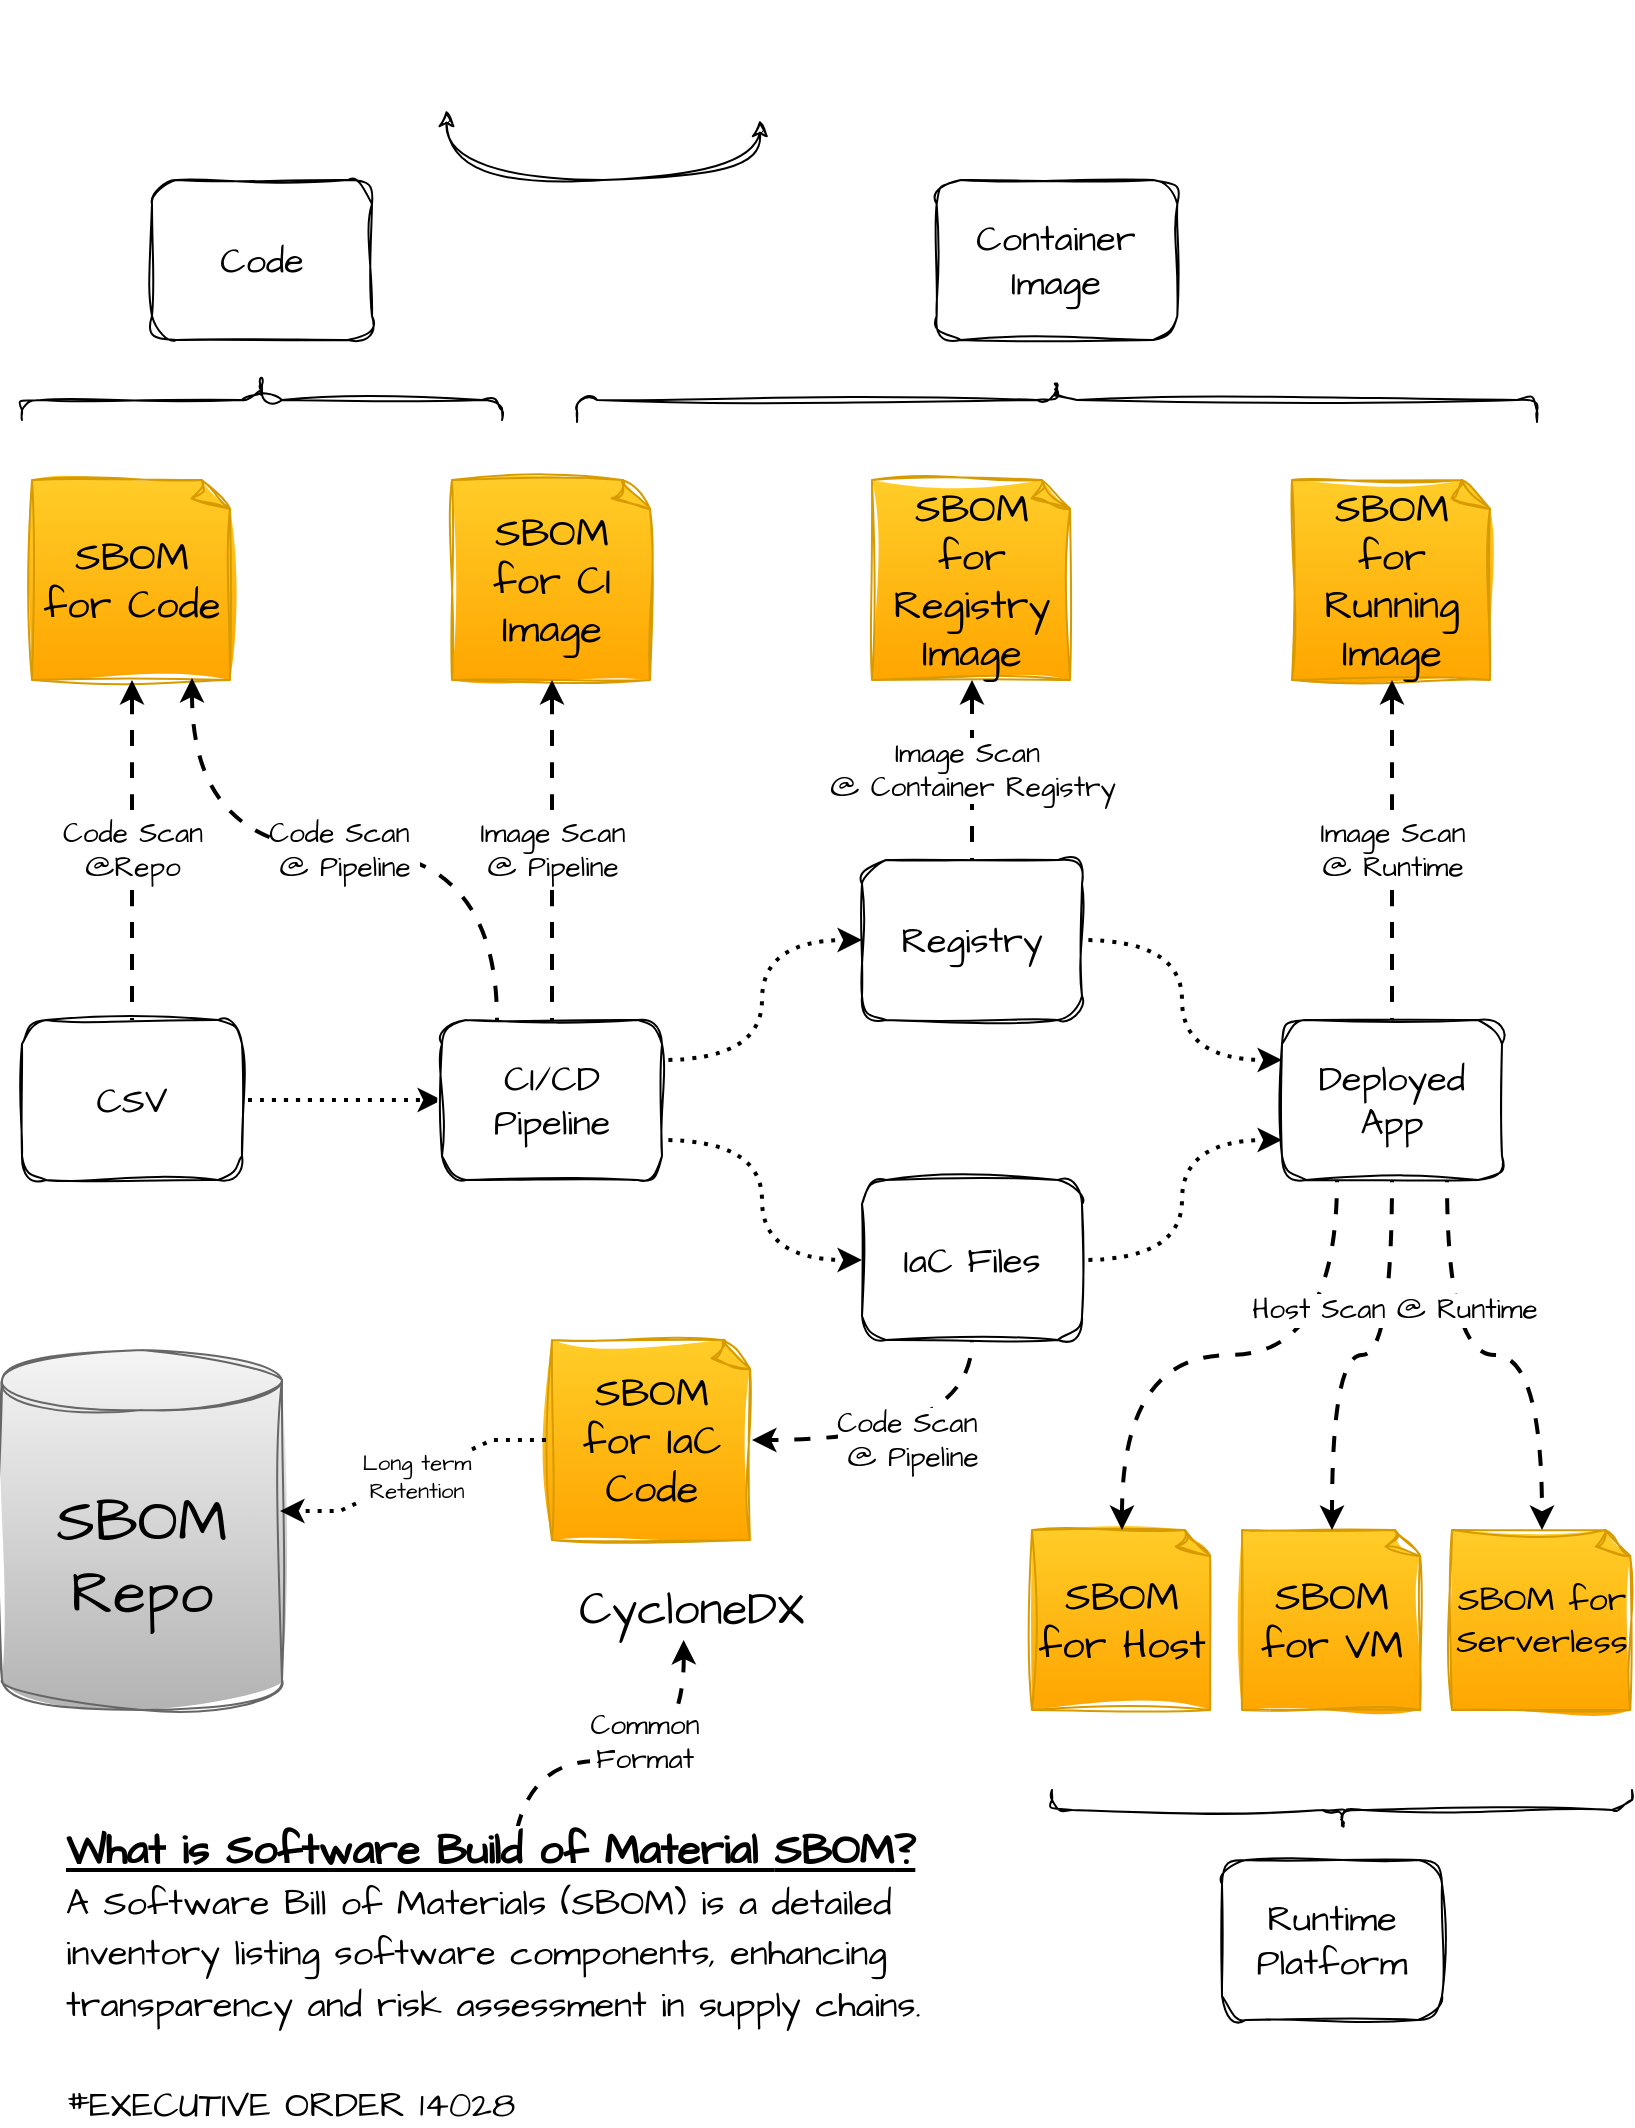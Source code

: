 <mxfile version="24.2.5" type="device">
  <diagram name="Page-1" id="ppKAlOVFe_fh-1KZrIIh">
    <mxGraphModel dx="1862" dy="1402" grid="0" gridSize="10" guides="1" tooltips="1" connect="1" arrows="1" fold="1" page="0" pageScale="1" pageWidth="850" pageHeight="1100" math="0" shadow="0">
      <root>
        <mxCell id="0" />
        <mxCell id="1" parent="0" />
        <mxCell id="AAJLaeHk9gf95ppIoVSN-1" value="Code" style="rounded=1;whiteSpace=wrap;html=1;sketch=1;hachureGap=4;jiggle=2;curveFitting=1;fontFamily=Architects Daughter;fontSource=https%3A%2F%2Ffonts.googleapis.com%2Fcss%3Ffamily%3DArchitects%2BDaughter;fontSize=18;" vertex="1" parent="1">
          <mxGeometry x="125" y="-180" width="110" height="80" as="geometry" />
        </mxCell>
        <mxCell id="AAJLaeHk9gf95ppIoVSN-8" style="edgeStyle=orthogonalEdgeStyle;rounded=0;hachureGap=4;orthogonalLoop=1;jettySize=auto;html=1;exitX=1;exitY=0.5;exitDx=0;exitDy=0;entryX=0;entryY=0.5;entryDx=0;entryDy=0;fontFamily=Architects Daughter;fontSource=https%3A%2F%2Ffonts.googleapis.com%2Fcss%3Ffamily%3DArchitects%2BDaughter;curved=1;flowAnimation=1;strokeWidth=2;dashed=1;dashPattern=1 2;" edge="1" parent="1" source="AAJLaeHk9gf95ppIoVSN-2" target="AAJLaeHk9gf95ppIoVSN-3">
          <mxGeometry relative="1" as="geometry" />
        </mxCell>
        <mxCell id="AAJLaeHk9gf95ppIoVSN-2" value="CSV" style="rounded=1;whiteSpace=wrap;html=1;sketch=1;hachureGap=4;jiggle=2;curveFitting=1;fontFamily=Architects Daughter;fontSource=https%3A%2F%2Ffonts.googleapis.com%2Fcss%3Ffamily%3DArchitects%2BDaughter;fontSize=18;" vertex="1" parent="1">
          <mxGeometry x="60" y="240" width="110" height="80" as="geometry" />
        </mxCell>
        <mxCell id="AAJLaeHk9gf95ppIoVSN-9" style="edgeStyle=orthogonalEdgeStyle;curved=1;rounded=0;hachureGap=4;orthogonalLoop=1;jettySize=auto;html=1;exitX=1;exitY=0.25;exitDx=0;exitDy=0;entryX=0;entryY=0.5;entryDx=0;entryDy=0;dashed=1;dashPattern=1 2;strokeColor=default;strokeWidth=2;align=center;verticalAlign=middle;fontFamily=Architects Daughter;fontSource=https%3A%2F%2Ffonts.googleapis.com%2Fcss%3Ffamily%3DArchitects%2BDaughter;fontSize=11;fontColor=default;labelBackgroundColor=default;endArrow=classic;flowAnimation=1;" edge="1" parent="1" source="AAJLaeHk9gf95ppIoVSN-3" target="AAJLaeHk9gf95ppIoVSN-4">
          <mxGeometry relative="1" as="geometry" />
        </mxCell>
        <mxCell id="AAJLaeHk9gf95ppIoVSN-10" style="edgeStyle=orthogonalEdgeStyle;curved=1;rounded=0;hachureGap=4;orthogonalLoop=1;jettySize=auto;html=1;exitX=1;exitY=0.75;exitDx=0;exitDy=0;entryX=0;entryY=0.5;entryDx=0;entryDy=0;dashed=1;dashPattern=1 2;strokeColor=default;strokeWidth=2;align=center;verticalAlign=middle;fontFamily=Architects Daughter;fontSource=https%3A%2F%2Ffonts.googleapis.com%2Fcss%3Ffamily%3DArchitects%2BDaughter;fontSize=11;fontColor=default;labelBackgroundColor=default;endArrow=classic;flowAnimation=1;" edge="1" parent="1" source="AAJLaeHk9gf95ppIoVSN-3" target="AAJLaeHk9gf95ppIoVSN-5">
          <mxGeometry relative="1" as="geometry" />
        </mxCell>
        <mxCell id="AAJLaeHk9gf95ppIoVSN-3" value="CI/CD&lt;div&gt;Pipeline&lt;/div&gt;" style="rounded=1;whiteSpace=wrap;html=1;sketch=1;hachureGap=4;jiggle=2;curveFitting=1;fontFamily=Architects Daughter;fontSource=https%3A%2F%2Ffonts.googleapis.com%2Fcss%3Ffamily%3DArchitects%2BDaughter;fontSize=18;" vertex="1" parent="1">
          <mxGeometry x="270" y="240" width="110" height="80" as="geometry" />
        </mxCell>
        <mxCell id="AAJLaeHk9gf95ppIoVSN-11" style="edgeStyle=orthogonalEdgeStyle;curved=1;rounded=0;hachureGap=4;orthogonalLoop=1;jettySize=auto;html=1;exitX=1;exitY=0.5;exitDx=0;exitDy=0;entryX=0;entryY=0.25;entryDx=0;entryDy=0;dashed=1;dashPattern=1 2;strokeColor=default;strokeWidth=2;align=center;verticalAlign=middle;fontFamily=Architects Daughter;fontSource=https%3A%2F%2Ffonts.googleapis.com%2Fcss%3Ffamily%3DArchitects%2BDaughter;fontSize=11;fontColor=default;labelBackgroundColor=default;endArrow=classic;flowAnimation=1;" edge="1" parent="1" source="AAJLaeHk9gf95ppIoVSN-4" target="AAJLaeHk9gf95ppIoVSN-7">
          <mxGeometry relative="1" as="geometry" />
        </mxCell>
        <mxCell id="AAJLaeHk9gf95ppIoVSN-4" value="Registry" style="rounded=1;whiteSpace=wrap;html=1;sketch=1;hachureGap=4;jiggle=2;curveFitting=1;fontFamily=Architects Daughter;fontSource=https%3A%2F%2Ffonts.googleapis.com%2Fcss%3Ffamily%3DArchitects%2BDaughter;fontSize=18;" vertex="1" parent="1">
          <mxGeometry x="480" y="160" width="110" height="80" as="geometry" />
        </mxCell>
        <mxCell id="AAJLaeHk9gf95ppIoVSN-12" style="edgeStyle=orthogonalEdgeStyle;curved=1;rounded=0;hachureGap=4;orthogonalLoop=1;jettySize=auto;html=1;exitX=1;exitY=0.5;exitDx=0;exitDy=0;entryX=0;entryY=0.75;entryDx=0;entryDy=0;dashed=1;dashPattern=1 2;strokeColor=default;strokeWidth=2;align=center;verticalAlign=middle;fontFamily=Architects Daughter;fontSource=https%3A%2F%2Ffonts.googleapis.com%2Fcss%3Ffamily%3DArchitects%2BDaughter;fontSize=11;fontColor=default;labelBackgroundColor=default;endArrow=classic;flowAnimation=1;" edge="1" parent="1" source="AAJLaeHk9gf95ppIoVSN-5" target="AAJLaeHk9gf95ppIoVSN-7">
          <mxGeometry relative="1" as="geometry" />
        </mxCell>
        <mxCell id="AAJLaeHk9gf95ppIoVSN-5" value="IaC Files" style="rounded=1;whiteSpace=wrap;html=1;sketch=1;hachureGap=4;jiggle=2;curveFitting=1;fontFamily=Architects Daughter;fontSource=https%3A%2F%2Ffonts.googleapis.com%2Fcss%3Ffamily%3DArchitects%2BDaughter;fontSize=18;" vertex="1" parent="1">
          <mxGeometry x="480" y="320" width="110" height="80" as="geometry" />
        </mxCell>
        <mxCell id="AAJLaeHk9gf95ppIoVSN-7" value="Deployed&lt;div&gt;App&lt;/div&gt;" style="rounded=1;whiteSpace=wrap;html=1;sketch=1;hachureGap=4;jiggle=2;curveFitting=1;fontFamily=Architects Daughter;fontSource=https%3A%2F%2Ffonts.googleapis.com%2Fcss%3Ffamily%3DArchitects%2BDaughter;fontSize=18;" vertex="1" parent="1">
          <mxGeometry x="690" y="240" width="110" height="80" as="geometry" />
        </mxCell>
        <mxCell id="AAJLaeHk9gf95ppIoVSN-13" value="" style="shape=curlyBracket;whiteSpace=wrap;html=1;rounded=1;flipH=1;labelPosition=right;verticalLabelPosition=middle;align=left;verticalAlign=middle;sketch=1;hachureGap=4;jiggle=2;curveFitting=1;fontFamily=Architects Daughter;fontSource=https%3A%2F%2Ffonts.googleapis.com%2Fcss%3Ffamily%3DArchitects%2BDaughter;fontSize=11;fontColor=default;labelBackgroundColor=default;rotation=-90;" vertex="1" parent="1">
          <mxGeometry x="170" y="-190" width="20" height="240" as="geometry" />
        </mxCell>
        <mxCell id="AAJLaeHk9gf95ppIoVSN-16" value="" style="shape=curlyBracket;whiteSpace=wrap;html=1;rounded=1;flipH=1;labelPosition=right;verticalLabelPosition=middle;align=left;verticalAlign=middle;sketch=1;hachureGap=4;jiggle=2;curveFitting=1;fontFamily=Architects Daughter;fontSource=https%3A%2F%2Ffonts.googleapis.com%2Fcss%3Ffamily%3DArchitects%2BDaughter;fontSize=11;fontColor=default;labelBackgroundColor=default;rotation=90;" vertex="1" parent="1">
          <mxGeometry x="710" y="490" width="20" height="290" as="geometry" />
        </mxCell>
        <mxCell id="AAJLaeHk9gf95ppIoVSN-17" value="Runtime&lt;div&gt;Platform&lt;/div&gt;" style="rounded=1;whiteSpace=wrap;html=1;sketch=1;hachureGap=4;jiggle=2;curveFitting=1;fontFamily=Architects Daughter;fontSource=https%3A%2F%2Ffonts.googleapis.com%2Fcss%3Ffamily%3DArchitects%2BDaughter;fontSize=18;" vertex="1" parent="1">
          <mxGeometry x="660" y="660" width="110" height="80" as="geometry" />
        </mxCell>
        <mxCell id="AAJLaeHk9gf95ppIoVSN-19" value="SBOM for Code" style="whiteSpace=wrap;html=1;shape=mxgraph.basic.document;sketch=1;hachureGap=4;jiggle=2;curveFitting=1;fontFamily=Architects Daughter;fontSource=https%3A%2F%2Ffonts.googleapis.com%2Fcss%3Ffamily%3DArchitects%2BDaughter;fontSize=20;labelBackgroundColor=none;fillColor=#ffcd28;gradientColor=#ffa500;strokeColor=#d79b00;fontColor=#000000;" vertex="1" parent="1">
          <mxGeometry x="65" y="-30" width="100" height="100" as="geometry" />
        </mxCell>
        <mxCell id="AAJLaeHk9gf95ppIoVSN-20" value="Code Scan&lt;div style=&quot;font-size: 14px;&quot;&gt;@Repo&lt;/div&gt;" style="edgeStyle=orthogonalEdgeStyle;curved=1;rounded=0;hachureGap=4;orthogonalLoop=1;jettySize=auto;html=1;strokeColor=default;strokeWidth=2;align=center;verticalAlign=middle;fontFamily=Architects Daughter;fontSource=https%3A%2F%2Ffonts.googleapis.com%2Fcss%3Ffamily%3DArchitects%2BDaughter;fontSize=14;fontColor=default;labelBackgroundColor=default;endArrow=classic;flowAnimation=1;exitX=0.5;exitY=0;exitDx=0;exitDy=0;entryX=0.5;entryY=1;entryDx=0;entryDy=0;entryPerimeter=0;" edge="1" parent="1" source="AAJLaeHk9gf95ppIoVSN-2" target="AAJLaeHk9gf95ppIoVSN-19">
          <mxGeometry relative="1" as="geometry">
            <mxPoint x="88" y="130" as="targetPoint" />
          </mxGeometry>
        </mxCell>
        <mxCell id="AAJLaeHk9gf95ppIoVSN-21" value="SBOM for CI Image" style="whiteSpace=wrap;html=1;shape=mxgraph.basic.document;sketch=1;hachureGap=4;jiggle=2;curveFitting=1;fontFamily=Architects Daughter;fontSource=https%3A%2F%2Ffonts.googleapis.com%2Fcss%3Ffamily%3DArchitects%2BDaughter;fontSize=20;labelBackgroundColor=none;fillColor=#ffcd28;gradientColor=#ffa500;strokeColor=#d79b00;fontColor=#000000;" vertex="1" parent="1">
          <mxGeometry x="275" y="-30" width="100" height="100" as="geometry" />
        </mxCell>
        <mxCell id="AAJLaeHk9gf95ppIoVSN-23" value="Image Scan&lt;div style=&quot;font-size: 14px;&quot;&gt;@ Pipeline&lt;/div&gt;" style="edgeStyle=orthogonalEdgeStyle;curved=1;rounded=0;hachureGap=4;orthogonalLoop=1;jettySize=auto;html=1;entryX=0.5;entryY=1;entryDx=0;entryDy=0;entryPerimeter=0;strokeColor=default;strokeWidth=2;align=center;verticalAlign=middle;fontFamily=Architects Daughter;fontSource=https%3A%2F%2Ffonts.googleapis.com%2Fcss%3Ffamily%3DArchitects%2BDaughter;fontSize=14;fontColor=default;labelBackgroundColor=default;endArrow=classic;flowAnimation=1;exitX=0.5;exitY=0;exitDx=0;exitDy=0;" edge="1" parent="1" source="AAJLaeHk9gf95ppIoVSN-3" target="AAJLaeHk9gf95ppIoVSN-21">
          <mxGeometry relative="1" as="geometry" />
        </mxCell>
        <mxCell id="AAJLaeHk9gf95ppIoVSN-24" value="Code Scan&amp;nbsp;&lt;div&gt;@ Pipeline&lt;/div&gt;" style="edgeStyle=orthogonalEdgeStyle;curved=1;rounded=0;hachureGap=4;orthogonalLoop=1;jettySize=auto;html=1;exitX=0.25;exitY=0;exitDx=0;exitDy=0;entryX=0.8;entryY=0.99;entryDx=0;entryDy=0;entryPerimeter=0;strokeColor=default;strokeWidth=2;align=center;verticalAlign=middle;fontFamily=Architects Daughter;fontSource=https%3A%2F%2Ffonts.googleapis.com%2Fcss%3Ffamily%3DArchitects%2BDaughter;fontSize=14;fontColor=default;labelBackgroundColor=default;endArrow=classic;flowAnimation=1;" edge="1" parent="1" source="AAJLaeHk9gf95ppIoVSN-3" target="AAJLaeHk9gf95ppIoVSN-19">
          <mxGeometry relative="1" as="geometry" />
        </mxCell>
        <mxCell id="AAJLaeHk9gf95ppIoVSN-25" value="SBOM for Registry Image" style="whiteSpace=wrap;html=1;shape=mxgraph.basic.document;sketch=1;hachureGap=4;jiggle=2;curveFitting=1;fontFamily=Architects Daughter;fontSource=https%3A%2F%2Ffonts.googleapis.com%2Fcss%3Ffamily%3DArchitects%2BDaughter;fontSize=20;labelBackgroundColor=none;fillColor=#ffcd28;gradientColor=#ffa500;strokeColor=#d79b00;fontColor=#000000;" vertex="1" parent="1">
          <mxGeometry x="485" y="-30" width="100" height="100" as="geometry" />
        </mxCell>
        <mxCell id="AAJLaeHk9gf95ppIoVSN-26" value="Image Scan&amp;nbsp;&lt;div style=&quot;font-size: 14px;&quot;&gt;@ Container Registry&lt;/div&gt;" style="edgeStyle=orthogonalEdgeStyle;curved=1;rounded=0;hachureGap=4;orthogonalLoop=1;jettySize=auto;html=1;entryX=0.5;entryY=1;entryDx=0;entryDy=0;entryPerimeter=0;strokeColor=default;strokeWidth=2;align=center;verticalAlign=middle;fontFamily=Architects Daughter;fontSource=https%3A%2F%2Ffonts.googleapis.com%2Fcss%3Ffamily%3DArchitects%2BDaughter;fontSize=14;fontColor=default;labelBackgroundColor=default;endArrow=classic;flowAnimation=1;" edge="1" parent="1" source="AAJLaeHk9gf95ppIoVSN-4" target="AAJLaeHk9gf95ppIoVSN-25">
          <mxGeometry relative="1" as="geometry" />
        </mxCell>
        <mxCell id="AAJLaeHk9gf95ppIoVSN-27" value="SBOM for Running Image" style="whiteSpace=wrap;html=1;shape=mxgraph.basic.document;sketch=1;hachureGap=4;jiggle=2;curveFitting=1;fontFamily=Architects Daughter;fontSource=https%3A%2F%2Ffonts.googleapis.com%2Fcss%3Ffamily%3DArchitects%2BDaughter;fontSize=20;labelBackgroundColor=none;fillColor=#ffcd28;gradientColor=#ffa500;strokeColor=#d79b00;fontColor=#000000;" vertex="1" parent="1">
          <mxGeometry x="695" y="-30" width="100" height="100" as="geometry" />
        </mxCell>
        <mxCell id="AAJLaeHk9gf95ppIoVSN-28" value="Image Scan&lt;div style=&quot;font-size: 14px;&quot;&gt;@ Runtime&lt;/div&gt;" style="edgeStyle=orthogonalEdgeStyle;curved=1;rounded=0;hachureGap=4;orthogonalLoop=1;jettySize=auto;html=1;entryX=0.5;entryY=1;entryDx=0;entryDy=0;entryPerimeter=0;strokeColor=default;strokeWidth=2;align=center;verticalAlign=middle;fontFamily=Architects Daughter;fontSource=https%3A%2F%2Ffonts.googleapis.com%2Fcss%3Ffamily%3DArchitects%2BDaughter;fontSize=14;fontColor=default;labelBackgroundColor=default;endArrow=classic;flowAnimation=1;" edge="1" parent="1" source="AAJLaeHk9gf95ppIoVSN-7" target="AAJLaeHk9gf95ppIoVSN-27">
          <mxGeometry relative="1" as="geometry" />
        </mxCell>
        <mxCell id="AAJLaeHk9gf95ppIoVSN-29" value="SBOM for Host" style="whiteSpace=wrap;html=1;shape=mxgraph.basic.document;sketch=1;hachureGap=4;jiggle=2;curveFitting=1;fontFamily=Architects Daughter;fontSource=https%3A%2F%2Ffonts.googleapis.com%2Fcss%3Ffamily%3DArchitects%2BDaughter;fontSize=20;labelBackgroundColor=none;fillColor=#ffcd28;gradientColor=#ffa500;strokeColor=#d79b00;fontColor=#000000;" vertex="1" parent="1">
          <mxGeometry x="565" y="495" width="90" height="90" as="geometry" />
        </mxCell>
        <mxCell id="AAJLaeHk9gf95ppIoVSN-30" value="SBOM for VM" style="whiteSpace=wrap;html=1;shape=mxgraph.basic.document;sketch=1;hachureGap=4;jiggle=2;curveFitting=1;fontFamily=Architects Daughter;fontSource=https%3A%2F%2Ffonts.googleapis.com%2Fcss%3Ffamily%3DArchitects%2BDaughter;fontSize=20;labelBackgroundColor=none;fillColor=#ffcd28;gradientColor=#ffa500;strokeColor=#d79b00;fontColor=#000000;" vertex="1" parent="1">
          <mxGeometry x="670" y="495" width="90" height="90" as="geometry" />
        </mxCell>
        <mxCell id="AAJLaeHk9gf95ppIoVSN-31" value="SBOM for Serverless" style="whiteSpace=wrap;html=1;shape=mxgraph.basic.document;sketch=1;hachureGap=4;jiggle=2;curveFitting=1;fontFamily=Architects Daughter;fontSource=https%3A%2F%2Ffonts.googleapis.com%2Fcss%3Ffamily%3DArchitects%2BDaughter;fontSize=17;labelBackgroundColor=none;fillColor=#ffcd28;gradientColor=#ffa500;strokeColor=#d79b00;fontColor=#000000;" vertex="1" parent="1">
          <mxGeometry x="775" y="495" width="90" height="90" as="geometry" />
        </mxCell>
        <mxCell id="AAJLaeHk9gf95ppIoVSN-33" style="edgeStyle=orthogonalEdgeStyle;curved=1;rounded=0;hachureGap=4;orthogonalLoop=1;jettySize=auto;html=1;exitX=0.5;exitY=1;exitDx=0;exitDy=0;entryX=0.5;entryY=0;entryDx=0;entryDy=0;entryPerimeter=0;strokeColor=default;strokeWidth=2;align=center;verticalAlign=middle;fontFamily=Architects Daughter;fontSource=https%3A%2F%2Ffonts.googleapis.com%2Fcss%3Ffamily%3DArchitects%2BDaughter;fontSize=11;fontColor=default;labelBackgroundColor=default;endArrow=classic;flowAnimation=1;" edge="1" parent="1" source="AAJLaeHk9gf95ppIoVSN-7" target="AAJLaeHk9gf95ppIoVSN-30">
          <mxGeometry relative="1" as="geometry" />
        </mxCell>
        <mxCell id="AAJLaeHk9gf95ppIoVSN-34" style="edgeStyle=orthogonalEdgeStyle;curved=1;rounded=0;hachureGap=4;orthogonalLoop=1;jettySize=auto;html=1;exitX=0.75;exitY=1;exitDx=0;exitDy=0;entryX=0.5;entryY=0;entryDx=0;entryDy=0;entryPerimeter=0;strokeColor=default;strokeWidth=2;align=center;verticalAlign=middle;fontFamily=Architects Daughter;fontSource=https%3A%2F%2Ffonts.googleapis.com%2Fcss%3Ffamily%3DArchitects%2BDaughter;fontSize=11;fontColor=default;labelBackgroundColor=default;endArrow=classic;flowAnimation=1;" edge="1" parent="1" source="AAJLaeHk9gf95ppIoVSN-7" target="AAJLaeHk9gf95ppIoVSN-31">
          <mxGeometry relative="1" as="geometry" />
        </mxCell>
        <mxCell id="AAJLaeHk9gf95ppIoVSN-41" value="Common&lt;div style=&quot;font-size: 14px;&quot;&gt;Format&lt;/div&gt;" style="edgeStyle=orthogonalEdgeStyle;curved=1;rounded=0;hachureGap=4;orthogonalLoop=1;jettySize=auto;html=1;strokeColor=default;strokeWidth=2;align=center;verticalAlign=middle;fontFamily=Architects Daughter;fontSource=https%3A%2F%2Ffonts.googleapis.com%2Fcss%3Ffamily%3DArchitects%2BDaughter;fontSize=14;fontColor=default;labelBackgroundColor=default;endArrow=classic;flowAnimation=1;" edge="1" parent="1" source="AAJLaeHk9gf95ppIoVSN-35">
          <mxGeometry x="0.215" y="10" relative="1" as="geometry">
            <mxPoint x="390.8" y="550" as="targetPoint" />
            <mxPoint as="offset" />
          </mxGeometry>
        </mxCell>
        <mxCell id="AAJLaeHk9gf95ppIoVSN-35" value="&lt;u&gt;What is Software Build of Material &lt;span&gt;SBOM&lt;/span&gt;?&lt;/u&gt;&lt;div&gt;&lt;span style=&quot;font-weight: normal;&quot;&gt;&lt;font style=&quot;font-size: 18px;&quot;&gt;A Software Bill of Materials (SBOM) is a detailed inventory listing software components, enhancing transparency and risk assessment in supply chains.&lt;/font&gt;&lt;/span&gt;&lt;br&gt;&lt;/div&gt;&lt;div&gt;&lt;span style=&quot;font-weight: normal;&quot;&gt;&lt;font style=&quot;font-size: 18px;&quot;&gt;&lt;br&gt;&lt;/font&gt;&lt;/span&gt;&lt;/div&gt;&lt;div&gt;&lt;span style=&quot;font-weight: normal;&quot;&gt;&lt;font style=&quot;font-size: 18px;&quot;&gt;#&lt;/font&gt;&lt;/span&gt;&lt;span style=&quot;font-size: 18px; font-weight: 400;&quot;&gt;EXECUTIVE ORDER 14028&lt;/span&gt;&lt;/div&gt;" style="text;html=1;align=left;verticalAlign=middle;whiteSpace=wrap;rounded=0;fontFamily=Architects Daughter;fontSource=https%3A%2F%2Ffonts.googleapis.com%2Fcss%3Ffamily%3DArchitects%2BDaughter;fontSize=21;fontColor=default;labelBackgroundColor=default;fontStyle=1" vertex="1" parent="1">
          <mxGeometry x="80" y="670" width="450" height="95" as="geometry" />
        </mxCell>
        <mxCell id="AAJLaeHk9gf95ppIoVSN-37" value="Code Scan&amp;nbsp;&lt;div style=&quot;font-size: 14px;&quot;&gt;@ Pipeline&lt;/div&gt;" style="edgeStyle=orthogonalEdgeStyle;curved=1;rounded=0;hachureGap=4;orthogonalLoop=1;jettySize=auto;html=1;exitX=0.5;exitY=1;exitDx=0;exitDy=0;strokeColor=default;strokeWidth=2;align=center;verticalAlign=middle;fontFamily=Architects Daughter;fontSource=https%3A%2F%2Ffonts.googleapis.com%2Fcss%3Ffamily%3DArchitects%2BDaughter;fontSize=14;fontColor=default;labelBackgroundColor=default;endArrow=classic;flowAnimation=1;entryX=1;entryY=0.5;entryDx=0;entryDy=0;entryPerimeter=0;" edge="1" parent="1" source="AAJLaeHk9gf95ppIoVSN-5" target="AAJLaeHk9gf95ppIoVSN-38">
          <mxGeometry relative="1" as="geometry">
            <mxPoint x="323" y="381" as="sourcePoint" />
            <mxPoint x="300" y="380" as="targetPoint" />
          </mxGeometry>
        </mxCell>
        <mxCell id="AAJLaeHk9gf95ppIoVSN-38" value="SBOM for IaC&lt;div&gt;Code&lt;/div&gt;" style="whiteSpace=wrap;html=1;shape=mxgraph.basic.document;sketch=1;hachureGap=4;jiggle=2;curveFitting=1;fontFamily=Architects Daughter;fontSource=https%3A%2F%2Ffonts.googleapis.com%2Fcss%3Ffamily%3DArchitects%2BDaughter;fontSize=20;labelBackgroundColor=none;fillColor=#ffcd28;gradientColor=#ffa500;strokeColor=#d79b00;fontColor=#000000;" vertex="1" parent="1">
          <mxGeometry x="325" y="400" width="100" height="100" as="geometry" />
        </mxCell>
        <mxCell id="AAJLaeHk9gf95ppIoVSN-32" value="Host Scan @ Runtime" style="edgeStyle=orthogonalEdgeStyle;curved=1;rounded=0;hachureGap=4;orthogonalLoop=1;jettySize=auto;html=1;exitX=0.25;exitY=1;exitDx=0;exitDy=0;strokeColor=default;strokeWidth=2;align=center;verticalAlign=middle;fontFamily=Architects Daughter;fontSource=https%3A%2F%2Ffonts.googleapis.com%2Fcss%3Ffamily%3DArchitects%2BDaughter;fontSize=14;fontColor=default;labelBackgroundColor=default;endArrow=classic;flowAnimation=1;" edge="1" parent="1" source="AAJLaeHk9gf95ppIoVSN-7" target="AAJLaeHk9gf95ppIoVSN-29">
          <mxGeometry x="-0.54" y="28" relative="1" as="geometry">
            <mxPoint as="offset" />
          </mxGeometry>
        </mxCell>
        <mxCell id="AAJLaeHk9gf95ppIoVSN-39" value="SBOM&lt;div style=&quot;font-size: 30px;&quot;&gt;Repo&lt;/div&gt;" style="shape=cylinder3;whiteSpace=wrap;html=1;boundedLbl=1;backgroundOutline=1;size=15;sketch=1;hachureGap=4;jiggle=2;curveFitting=1;fontFamily=Architects Daughter;fontSource=https%3A%2F%2Ffonts.googleapis.com%2Fcss%3Ffamily%3DArchitects%2BDaughter;fontSize=30;labelBackgroundColor=none;fillColor=#f5f5f5;gradientColor=#b3b3b3;strokeColor=#666666;fontColor=#000000;" vertex="1" parent="1">
          <mxGeometry x="50" y="405" width="140" height="180" as="geometry" />
        </mxCell>
        <mxCell id="AAJLaeHk9gf95ppIoVSN-40" value="Long term&lt;div&gt;Retention&lt;/div&gt;" style="edgeStyle=entityRelationEdgeStyle;rounded=0;hachureGap=4;orthogonalLoop=1;jettySize=auto;html=1;entryX=0.993;entryY=0.447;entryDx=0;entryDy=0;entryPerimeter=0;strokeColor=default;strokeWidth=2;align=center;verticalAlign=middle;fontFamily=Architects Daughter;fontSource=https%3A%2F%2Ffonts.googleapis.com%2Fcss%3Ffamily%3DArchitects%2BDaughter;fontSize=11;fontColor=default;labelBackgroundColor=default;endArrow=classic;flowAnimation=1;dashed=1;dashPattern=1 2;" edge="1" parent="1" source="AAJLaeHk9gf95ppIoVSN-38" target="AAJLaeHk9gf95ppIoVSN-39">
          <mxGeometry relative="1" as="geometry" />
        </mxCell>
        <mxCell id="AAJLaeHk9gf95ppIoVSN-14" value="Container&lt;div&gt;Image&lt;/div&gt;" style="rounded=1;whiteSpace=wrap;html=1;sketch=1;hachureGap=4;jiggle=2;curveFitting=1;fontFamily=Architects Daughter;fontSource=https%3A%2F%2Ffonts.googleapis.com%2Fcss%3Ffamily%3DArchitects%2BDaughter;fontSize=18;" vertex="1" parent="1">
          <mxGeometry x="517.344" y="-180" width="120.312" height="80.0" as="geometry" />
        </mxCell>
        <mxCell id="AAJLaeHk9gf95ppIoVSN-15" value="" style="shape=curlyBracket;whiteSpace=wrap;html=1;rounded=1;flipH=1;labelPosition=right;verticalLabelPosition=middle;align=left;verticalAlign=middle;sketch=1;hachureGap=4;jiggle=2;curveFitting=1;fontFamily=Architects Daughter;fontSource=https%3A%2F%2Ffonts.googleapis.com%2Fcss%3Ffamily%3DArchitects%2BDaughter;fontSize=11;fontColor=default;labelBackgroundColor=default;rotation=-90;" vertex="1" parent="1">
          <mxGeometry x="566.562" y="-310" width="21.875" height="480.0" as="geometry" />
        </mxCell>
        <mxCell id="AAJLaeHk9gf95ppIoVSN-43" value="CycloneDX" style="text;html=1;align=center;verticalAlign=middle;whiteSpace=wrap;rounded=0;fontFamily=Architects Daughter;fontSource=https%3A%2F%2Ffonts.googleapis.com%2Fcss%3Ffamily%3DArchitects%2BDaughter;fontSize=23;fontColor=default;labelBackgroundColor=default;" vertex="1" parent="1">
          <mxGeometry x="365" y="520" width="60" height="30" as="geometry" />
        </mxCell>
        <mxCell id="AAJLaeHk9gf95ppIoVSN-52" style="edgeStyle=orthogonalEdgeStyle;curved=1;rounded=0;hachureGap=4;orthogonalLoop=1;jettySize=auto;html=1;exitX=1;exitY=1;exitDx=0;exitDy=0;entryX=0;entryY=1;entryDx=0;entryDy=0;strokeColor=default;strokeWidth=1;align=center;verticalAlign=middle;fontFamily=Architects Daughter;fontSource=https%3A%2F%2Ffonts.googleapis.com%2Fcss%3Ffamily%3DArchitects%2BDaughter;fontSize=11;fontColor=default;labelBackgroundColor=default;endArrow=classic;flowAnimation=0;startArrow=classic;startFill=1;sketch=1;curveFitting=1;jiggle=2;" edge="1" parent="1" source="AAJLaeHk9gf95ppIoVSN-46" target="AAJLaeHk9gf95ppIoVSN-47">
          <mxGeometry relative="1" as="geometry">
            <Array as="points">
              <mxPoint x="272" y="-180" />
              <mxPoint x="429" y="-180" />
            </Array>
          </mxGeometry>
        </mxCell>
        <mxCell id="AAJLaeHk9gf95ppIoVSN-46" value="" style="shape=image;imageAspect=0;aspect=fixed;verticalLabelPosition=bottom;verticalAlign=top;sketch=1;hachureGap=4;jiggle=2;curveFitting=1;fontFamily=Architects Daughter;fontSource=https%3A%2F%2Ffonts.googleapis.com%2Fcss%3Ffamily%3DArchitects%2BDaughter;fontSize=11;fontColor=default;labelBackgroundColor=default;image=https://www.paloaltonetworks.com.br/content/dam/pan/en_US/images/prisma/environments/checkov-logo.png?imwidth=480;" vertex="1" parent="1">
          <mxGeometry x="87.74" y="-270" width="184.51" height="55" as="geometry" />
        </mxCell>
        <mxCell id="AAJLaeHk9gf95ppIoVSN-47" value="" style="shape=image;imageAspect=0;aspect=fixed;verticalLabelPosition=bottom;verticalAlign=top;sketch=1;hachureGap=4;jiggle=2;curveFitting=1;fontFamily=Architects Daughter;fontSource=https%3A%2F%2Ffonts.googleapis.com%2Fcss%3Ffamily%3DArchitects%2BDaughter;fontSize=11;fontColor=default;labelBackgroundColor=default;image=https://paloaltofirewalls.co.uk/wp-content/uploads/2021/02/Prisma_Logo_RGB_Nameplate_Reversed.png;" vertex="1" parent="1">
          <mxGeometry x="428.93" y="-270" width="297.14" height="60" as="geometry" />
        </mxCell>
      </root>
    </mxGraphModel>
  </diagram>
</mxfile>
